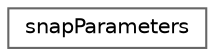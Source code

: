 digraph "Graphical Class Hierarchy"
{
 // LATEX_PDF_SIZE
  bgcolor="transparent";
  edge [fontname=Helvetica,fontsize=10,labelfontname=Helvetica,labelfontsize=10];
  node [fontname=Helvetica,fontsize=10,shape=box,height=0.2,width=0.4];
  rankdir="LR";
  Node0 [id="Node000000",label="snapParameters",height=0.2,width=0.4,color="grey40", fillcolor="white", style="filled",URL="$classFoam_1_1snapParameters.html",tooltip="Simple container to keep together snap specific information."];
}
